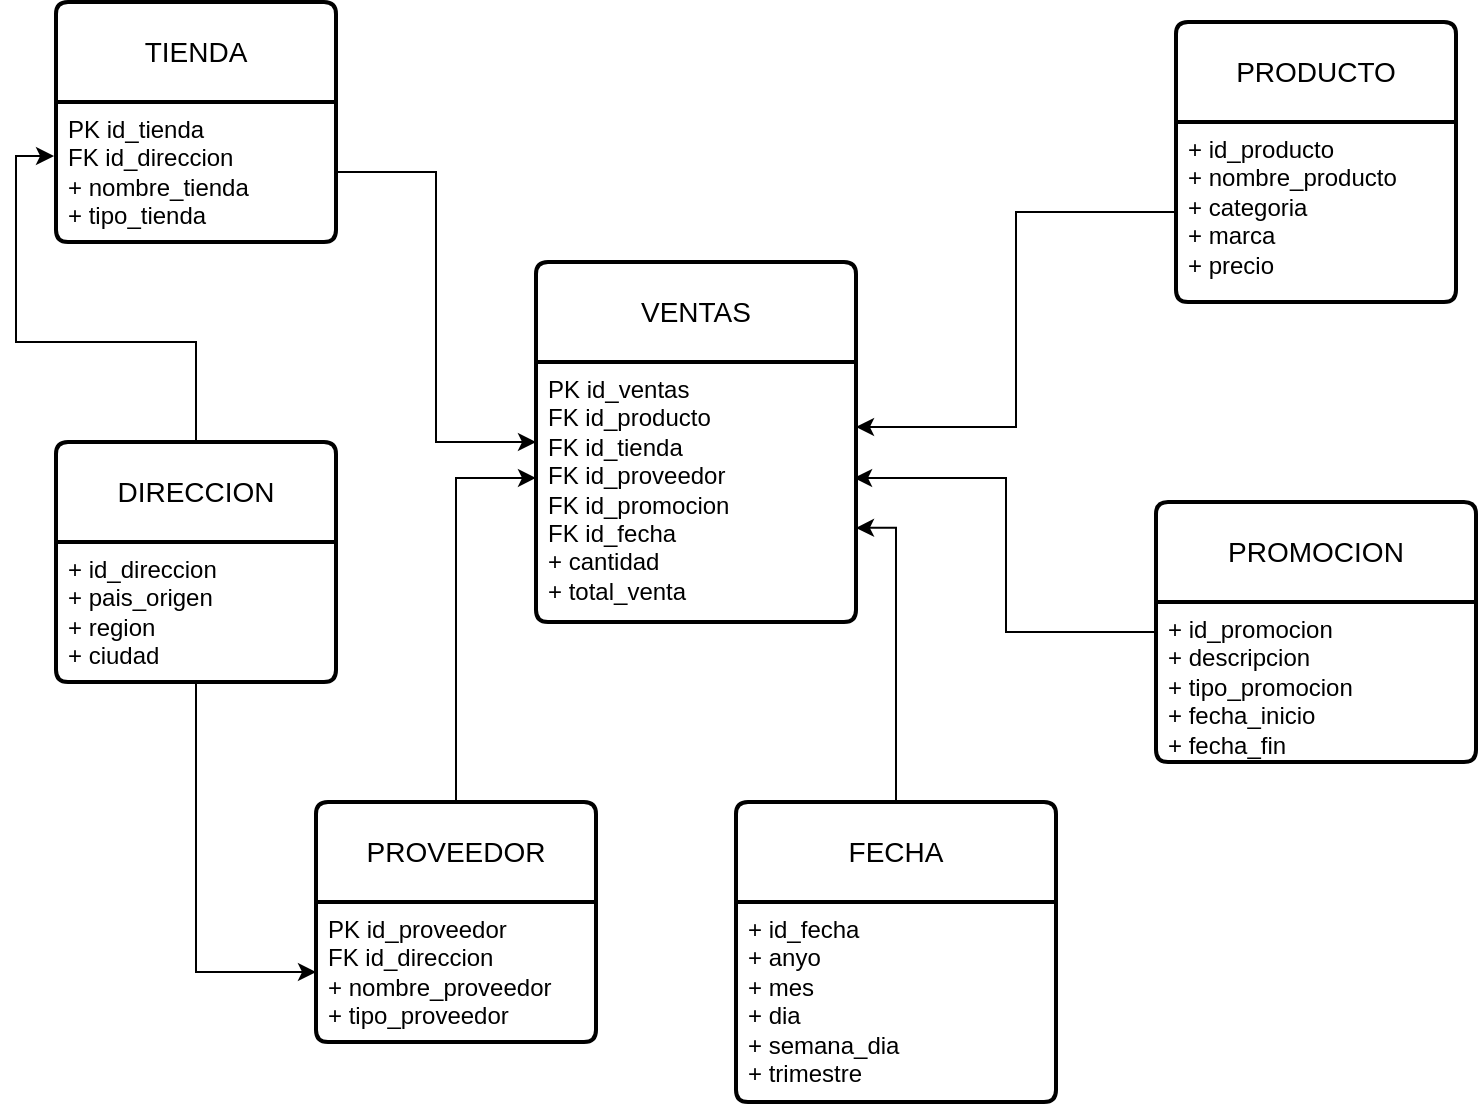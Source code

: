 <mxfile version="28.2.7">
  <diagram id="xR7kt0VEdy6GJTey97oo" name="Página-1">
    <mxGraphModel dx="1426" dy="743" grid="1" gridSize="10" guides="1" tooltips="1" connect="1" arrows="1" fold="1" page="1" pageScale="1" pageWidth="827" pageHeight="1169" math="0" shadow="0">
      <root>
        <mxCell id="0" />
        <mxCell id="1" parent="0" />
        <mxCell id="e1UbRBEiO8uX84VKru8T-62" value="VENTAS" style="swimlane;childLayout=stackLayout;horizontal=1;startSize=50;horizontalStack=0;rounded=1;fontSize=14;fontStyle=0;strokeWidth=2;resizeParent=0;resizeLast=1;shadow=0;dashed=0;align=center;arcSize=4;whiteSpace=wrap;html=1;" vertex="1" parent="1">
          <mxGeometry x="280" y="170" width="160" height="180" as="geometry" />
        </mxCell>
        <mxCell id="e1UbRBEiO8uX84VKru8T-63" value="PK id_ventas&lt;br&gt;FK id_producto&lt;br&gt;FK id_tienda&lt;div&gt;FK id_proveedor&lt;/div&gt;&lt;div&gt;FK id_promocion&lt;/div&gt;&lt;div&gt;FK id_fecha&lt;/div&gt;&lt;div&gt;+ cantidad&lt;/div&gt;&lt;div&gt;+ total_venta&lt;br&gt;&lt;div&gt;&lt;br&gt;&lt;/div&gt;&lt;/div&gt;" style="align=left;strokeColor=none;fillColor=none;spacingLeft=4;spacingRight=4;fontSize=12;verticalAlign=top;resizable=0;rotatable=0;part=1;html=1;whiteSpace=wrap;" vertex="1" parent="e1UbRBEiO8uX84VKru8T-62">
          <mxGeometry y="50" width="160" height="130" as="geometry" />
        </mxCell>
        <mxCell id="e1UbRBEiO8uX84VKru8T-69" value="PRODUCTO" style="swimlane;childLayout=stackLayout;horizontal=1;startSize=50;horizontalStack=0;rounded=1;fontSize=14;fontStyle=0;strokeWidth=2;resizeParent=0;resizeLast=1;shadow=0;dashed=0;align=center;arcSize=4;whiteSpace=wrap;html=1;" vertex="1" parent="1">
          <mxGeometry x="600" y="50" width="140" height="140" as="geometry" />
        </mxCell>
        <mxCell id="e1UbRBEiO8uX84VKru8T-70" value="+ id_producto&lt;br&gt;+ nombre_producto&lt;br&gt;+ categoria&lt;div&gt;+ marca&lt;/div&gt;&lt;div&gt;+ precio&lt;/div&gt;&lt;div&gt;&lt;br&gt;&lt;/div&gt;" style="align=left;strokeColor=none;fillColor=none;spacingLeft=4;spacingRight=4;fontSize=12;verticalAlign=top;resizable=0;rotatable=0;part=1;html=1;whiteSpace=wrap;" vertex="1" parent="e1UbRBEiO8uX84VKru8T-69">
          <mxGeometry y="50" width="140" height="90" as="geometry" />
        </mxCell>
        <mxCell id="e1UbRBEiO8uX84VKru8T-71" value="TIENDA" style="swimlane;childLayout=stackLayout;horizontal=1;startSize=50;horizontalStack=0;rounded=1;fontSize=14;fontStyle=0;strokeWidth=2;resizeParent=0;resizeLast=1;shadow=0;dashed=0;align=center;arcSize=4;whiteSpace=wrap;html=1;" vertex="1" parent="1">
          <mxGeometry x="40" y="40" width="140" height="120" as="geometry" />
        </mxCell>
        <mxCell id="e1UbRBEiO8uX84VKru8T-72" value="PK id_tienda&lt;div&gt;FK id_direccion&lt;br&gt;+ nombre_tienda&lt;br&gt;&lt;span style=&quot;background-color: transparent; color: light-dark(rgb(0, 0, 0), rgb(255, 255, 255));&quot;&gt;+ tipo_tienda&lt;/span&gt;&lt;/div&gt;" style="align=left;strokeColor=none;fillColor=none;spacingLeft=4;spacingRight=4;fontSize=12;verticalAlign=top;resizable=0;rotatable=0;part=1;html=1;whiteSpace=wrap;" vertex="1" parent="e1UbRBEiO8uX84VKru8T-71">
          <mxGeometry y="50" width="140" height="70" as="geometry" />
        </mxCell>
        <mxCell id="e1UbRBEiO8uX84VKru8T-73" value="PROVEEDOR" style="swimlane;childLayout=stackLayout;horizontal=1;startSize=50;horizontalStack=0;rounded=1;fontSize=14;fontStyle=0;strokeWidth=2;resizeParent=0;resizeLast=1;shadow=0;dashed=0;align=center;arcSize=4;whiteSpace=wrap;html=1;" vertex="1" parent="1">
          <mxGeometry x="170" y="440" width="140" height="120" as="geometry" />
        </mxCell>
        <mxCell id="e1UbRBEiO8uX84VKru8T-74" value="PK id_proveedor&lt;br&gt;FK id_direccion&lt;br&gt;&lt;div&gt;+ nombre_proveedor&lt;br&gt;&lt;div&gt;+ tipo_proveedor&lt;/div&gt;&lt;/div&gt;" style="align=left;strokeColor=none;fillColor=none;spacingLeft=4;spacingRight=4;fontSize=12;verticalAlign=top;resizable=0;rotatable=0;part=1;html=1;whiteSpace=wrap;" vertex="1" parent="e1UbRBEiO8uX84VKru8T-73">
          <mxGeometry y="50" width="140" height="70" as="geometry" />
        </mxCell>
        <mxCell id="e1UbRBEiO8uX84VKru8T-75" value="PROMOCION" style="swimlane;childLayout=stackLayout;horizontal=1;startSize=50;horizontalStack=0;rounded=1;fontSize=14;fontStyle=0;strokeWidth=2;resizeParent=0;resizeLast=1;shadow=0;dashed=0;align=center;arcSize=4;whiteSpace=wrap;html=1;" vertex="1" parent="1">
          <mxGeometry x="590" y="290" width="160" height="130" as="geometry" />
        </mxCell>
        <mxCell id="e1UbRBEiO8uX84VKru8T-76" value="+ id_promocion&lt;br&gt;+ descripcion&lt;br&gt;+ tipo_promocion&lt;div&gt;+ fecha_inicio&lt;/div&gt;&lt;div&gt;+ fecha_fin&lt;/div&gt;&lt;div&gt;&lt;br&gt;&lt;/div&gt;" style="align=left;strokeColor=none;fillColor=none;spacingLeft=4;spacingRight=4;fontSize=12;verticalAlign=top;resizable=0;rotatable=0;part=1;html=1;whiteSpace=wrap;" vertex="1" parent="e1UbRBEiO8uX84VKru8T-75">
          <mxGeometry y="50" width="160" height="80" as="geometry" />
        </mxCell>
        <mxCell id="e1UbRBEiO8uX84VKru8T-77" value="FECHA" style="swimlane;childLayout=stackLayout;horizontal=1;startSize=50;horizontalStack=0;rounded=1;fontSize=14;fontStyle=0;strokeWidth=2;resizeParent=0;resizeLast=1;shadow=0;dashed=0;align=center;arcSize=4;whiteSpace=wrap;html=1;" vertex="1" parent="1">
          <mxGeometry x="380" y="440" width="160" height="150" as="geometry" />
        </mxCell>
        <mxCell id="e1UbRBEiO8uX84VKru8T-78" value="+ id_fecha&lt;br&gt;+ anyo&lt;br&gt;+ mes&lt;div&gt;+ dia&lt;/div&gt;&lt;div&gt;+ semana_dia&lt;/div&gt;&lt;div&gt;+ trimestre&lt;/div&gt;" style="align=left;strokeColor=none;fillColor=none;spacingLeft=4;spacingRight=4;fontSize=12;verticalAlign=top;resizable=0;rotatable=0;part=1;html=1;whiteSpace=wrap;" vertex="1" parent="e1UbRBEiO8uX84VKru8T-77">
          <mxGeometry y="50" width="160" height="100" as="geometry" />
        </mxCell>
        <mxCell id="e1UbRBEiO8uX84VKru8T-87" style="edgeStyle=orthogonalEdgeStyle;rounded=0;orthogonalLoop=1;jettySize=auto;html=1;entryX=0;entryY=0.5;entryDx=0;entryDy=0;" edge="1" parent="1" source="e1UbRBEiO8uX84VKru8T-79" target="e1UbRBEiO8uX84VKru8T-74">
          <mxGeometry relative="1" as="geometry" />
        </mxCell>
        <mxCell id="e1UbRBEiO8uX84VKru8T-79" value="DIRECCION" style="swimlane;childLayout=stackLayout;horizontal=1;startSize=50;horizontalStack=0;rounded=1;fontSize=14;fontStyle=0;strokeWidth=2;resizeParent=0;resizeLast=1;shadow=0;dashed=0;align=center;arcSize=4;whiteSpace=wrap;html=1;" vertex="1" parent="1">
          <mxGeometry x="40" y="260" width="140" height="120" as="geometry" />
        </mxCell>
        <mxCell id="e1UbRBEiO8uX84VKru8T-80" value="+ id_direccion&lt;br&gt;+ pais_origen&lt;br&gt;+ region&lt;div&gt;+ ciudad&lt;/div&gt;" style="align=left;strokeColor=none;fillColor=none;spacingLeft=4;spacingRight=4;fontSize=12;verticalAlign=top;resizable=0;rotatable=0;part=1;html=1;whiteSpace=wrap;" vertex="1" parent="e1UbRBEiO8uX84VKru8T-79">
          <mxGeometry y="50" width="140" height="70" as="geometry" />
        </mxCell>
        <mxCell id="e1UbRBEiO8uX84VKru8T-84" style="edgeStyle=orthogonalEdgeStyle;rounded=0;orthogonalLoop=1;jettySize=auto;html=1;entryX=0;entryY=0.5;entryDx=0;entryDy=0;" edge="1" parent="1" source="e1UbRBEiO8uX84VKru8T-72" target="e1UbRBEiO8uX84VKru8T-62">
          <mxGeometry relative="1" as="geometry" />
        </mxCell>
        <mxCell id="e1UbRBEiO8uX84VKru8T-85" style="edgeStyle=orthogonalEdgeStyle;rounded=0;orthogonalLoop=1;jettySize=auto;html=1;entryX=1;entryY=0.25;entryDx=0;entryDy=0;" edge="1" parent="1" source="e1UbRBEiO8uX84VKru8T-70" target="e1UbRBEiO8uX84VKru8T-63">
          <mxGeometry relative="1" as="geometry" />
        </mxCell>
        <mxCell id="e1UbRBEiO8uX84VKru8T-88" style="edgeStyle=orthogonalEdgeStyle;rounded=0;orthogonalLoop=1;jettySize=auto;html=1;entryX=-0.007;entryY=0.386;entryDx=0;entryDy=0;entryPerimeter=0;" edge="1" parent="1" source="e1UbRBEiO8uX84VKru8T-79" target="e1UbRBEiO8uX84VKru8T-72">
          <mxGeometry relative="1" as="geometry" />
        </mxCell>
        <mxCell id="e1UbRBEiO8uX84VKru8T-91" style="edgeStyle=orthogonalEdgeStyle;rounded=0;orthogonalLoop=1;jettySize=auto;html=1;entryX=1;entryY=0.638;entryDx=0;entryDy=0;entryPerimeter=0;" edge="1" parent="1" source="e1UbRBEiO8uX84VKru8T-77" target="e1UbRBEiO8uX84VKru8T-63">
          <mxGeometry relative="1" as="geometry" />
        </mxCell>
        <mxCell id="e1UbRBEiO8uX84VKru8T-92" style="edgeStyle=orthogonalEdgeStyle;rounded=0;orthogonalLoop=1;jettySize=auto;html=1;entryX=0.994;entryY=0.446;entryDx=0;entryDy=0;entryPerimeter=0;" edge="1" parent="1" source="e1UbRBEiO8uX84VKru8T-75" target="e1UbRBEiO8uX84VKru8T-63">
          <mxGeometry relative="1" as="geometry" />
        </mxCell>
        <mxCell id="e1UbRBEiO8uX84VKru8T-93" style="edgeStyle=orthogonalEdgeStyle;rounded=0;orthogonalLoop=1;jettySize=auto;html=1;entryX=0;entryY=0.446;entryDx=0;entryDy=0;entryPerimeter=0;" edge="1" parent="1" source="e1UbRBEiO8uX84VKru8T-73" target="e1UbRBEiO8uX84VKru8T-63">
          <mxGeometry relative="1" as="geometry" />
        </mxCell>
      </root>
    </mxGraphModel>
  </diagram>
</mxfile>
